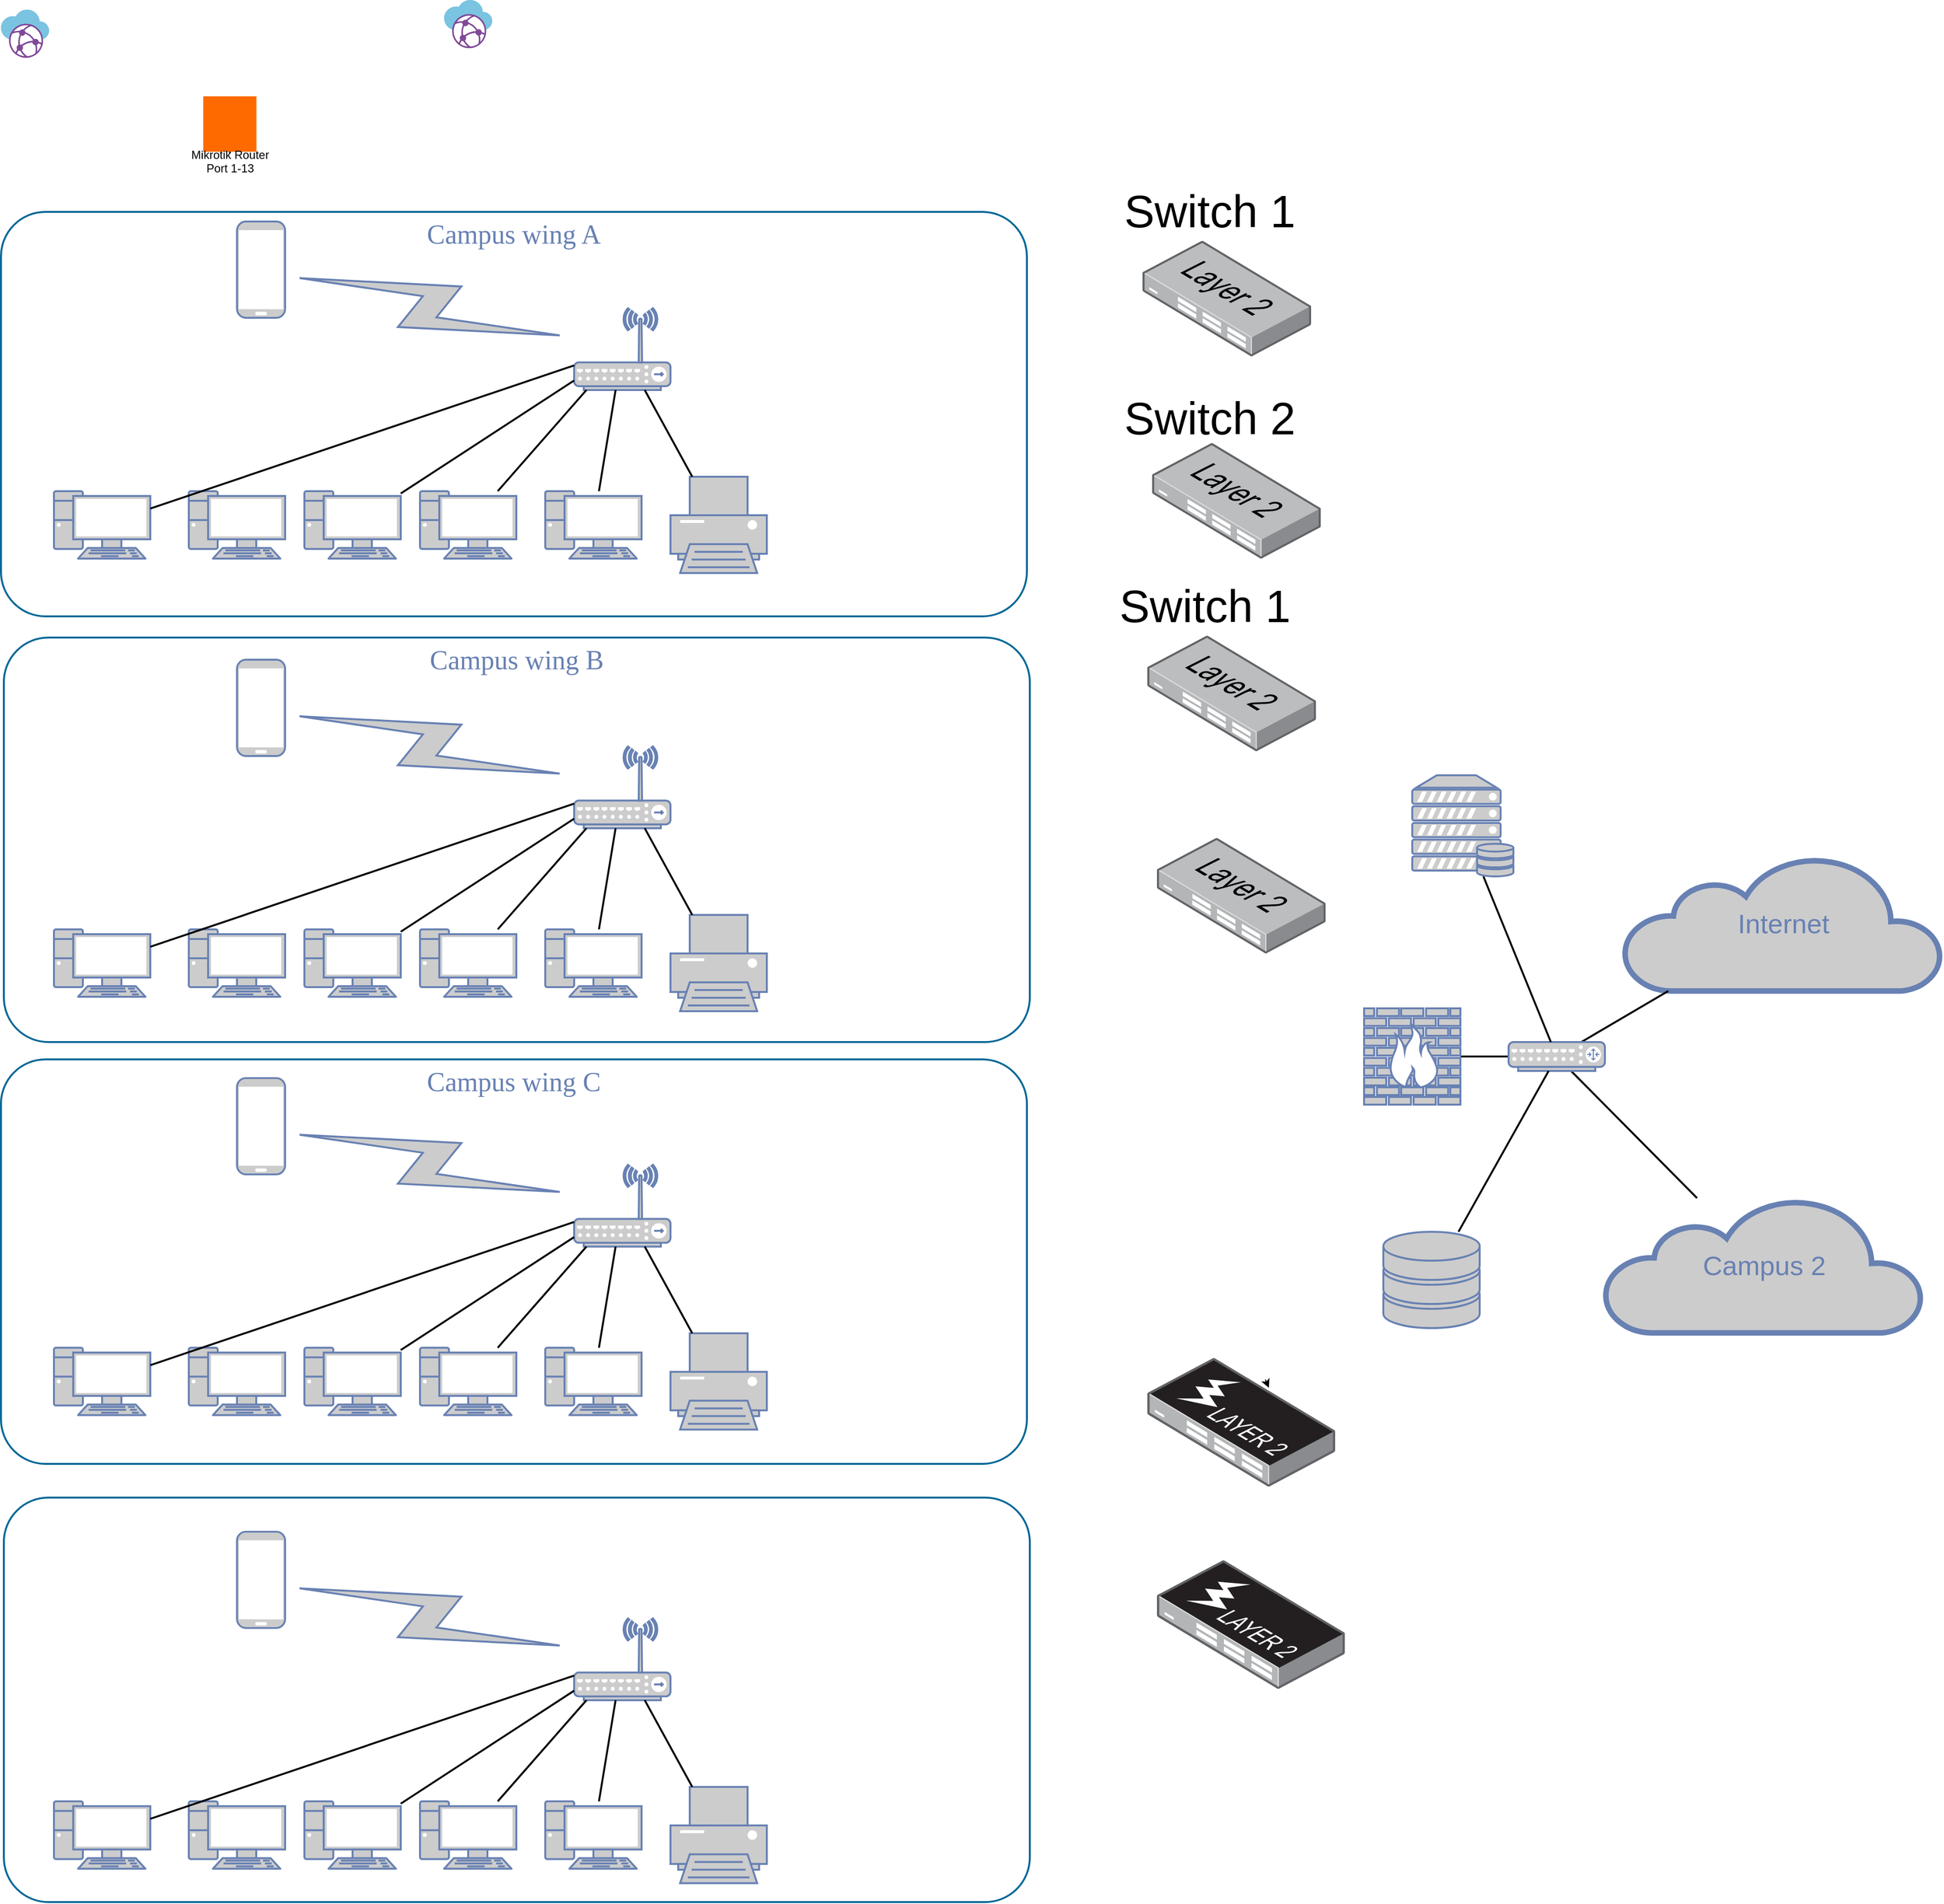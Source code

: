 <mxfile version="25.0.3">
  <diagram name="Page-1" id="fLDNwV-txTs5TG_ytTZD">
    <mxGraphModel dx="3463" dy="1817" grid="1" gridSize="10" guides="1" tooltips="1" connect="1" arrows="1" fold="1" page="1" pageScale="1" pageWidth="850" pageHeight="1100" math="0" shadow="0">
      <root>
        <mxCell id="0" />
        <mxCell id="1" parent="0" />
        <mxCell id="FqAO5_lso4-B0nuIC0QS-5" value="" style="edgeStyle=none;rounded=0;orthogonalLoop=1;jettySize=auto;html=1;" edge="1" parent="1" source="FqAO5_lso4-B0nuIC0QS-1" target="FqAO5_lso4-B0nuIC0QS-4">
          <mxGeometry relative="1" as="geometry" />
        </mxCell>
        <mxCell id="FqAO5_lso4-B0nuIC0QS-1" value="" style="points=[];aspect=fixed;html=1;align=center;shadow=0;dashed=0;fillColor=#FF6A00;strokeColor=none;shape=mxgraph.alibaba_cloud.router;" vertex="1" parent="1">
          <mxGeometry x="390" y="100" width="55.2" height="57.6" as="geometry" />
        </mxCell>
        <mxCell id="FqAO5_lso4-B0nuIC0QS-2" value="" style="image;sketch=0;aspect=fixed;html=1;points=[];align=center;fontSize=12;image=img/lib/mscae/Virtual_WANs.svg;" vertex="1" parent="1">
          <mxGeometry x="180" y="10" width="50" height="50" as="geometry" />
        </mxCell>
        <mxCell id="FqAO5_lso4-B0nuIC0QS-3" value="" style="image;sketch=0;aspect=fixed;html=1;points=[];align=center;fontSize=12;image=img/lib/mscae/Virtual_WANs.svg;" vertex="1" parent="1">
          <mxGeometry x="640" width="50" height="50" as="geometry" />
        </mxCell>
        <mxCell id="FqAO5_lso4-B0nuIC0QS-4" value="Mikrotik Router&lt;br&gt;Port 1-13&lt;div&gt;&lt;br/&gt;&lt;/div&gt;" style="text;strokeColor=none;align=center;fillColor=none;html=1;verticalAlign=middle;whiteSpace=wrap;rounded=0;" vertex="1" parent="1">
          <mxGeometry x="332.6" y="160" width="170" height="30" as="geometry" />
        </mxCell>
        <mxCell id="FqAO5_lso4-B0nuIC0QS-6" value="" style="rounded=1;whiteSpace=wrap;html=1;shadow=0;comic=0;strokeColor=#036897;strokeWidth=2;fillColor=none;fontFamily=Verdana;fontSize=28;fontColor=#6881B3;align=center;arcSize=11;verticalAlign=top;" vertex="1" parent="1">
          <mxGeometry x="183" y="1555" width="1065" height="420" as="geometry" />
        </mxCell>
        <mxCell id="FqAO5_lso4-B0nuIC0QS-7" value="Campus wing C" style="rounded=1;whiteSpace=wrap;html=1;shadow=0;comic=0;strokeColor=#036897;strokeWidth=2;fillColor=none;fontFamily=Verdana;fontSize=28;fontColor=#6881B3;align=center;arcSize=11;verticalAlign=top;" vertex="1" parent="1">
          <mxGeometry x="180" y="1100" width="1065" height="420" as="geometry" />
        </mxCell>
        <mxCell id="FqAO5_lso4-B0nuIC0QS-8" value="Campus wing B" style="rounded=1;whiteSpace=wrap;html=1;shadow=0;comic=0;strokeColor=#036897;strokeWidth=2;fillColor=none;fontFamily=Verdana;fontSize=28;fontColor=#6881B3;align=center;arcSize=11;verticalAlign=top;" vertex="1" parent="1">
          <mxGeometry x="183" y="662" width="1065" height="420" as="geometry" />
        </mxCell>
        <mxCell id="FqAO5_lso4-B0nuIC0QS-9" value="Campus wing A" style="rounded=1;whiteSpace=wrap;html=1;shadow=0;comic=0;strokeColor=#036897;strokeWidth=2;fillColor=none;fontFamily=Verdana;fontSize=28;fontColor=#6881B3;align=center;arcSize=11;verticalAlign=top;" vertex="1" parent="1">
          <mxGeometry x="180" y="220" width="1065" height="420" as="geometry" />
        </mxCell>
        <mxCell id="FqAO5_lso4-B0nuIC0QS-10" style="edgeStyle=none;html=1;labelBackgroundColor=none;endArrow=none;endFill=0;strokeWidth=2;fontFamily=Verdana;fontSize=28;fontColor=#6881B3;rounded=0;" edge="1" parent="1" source="FqAO5_lso4-B0nuIC0QS-11" target="FqAO5_lso4-B0nuIC0QS-62">
          <mxGeometry relative="1" as="geometry">
            <mxPoint x="1765" y="1037.0" as="targetPoint" />
          </mxGeometry>
        </mxCell>
        <mxCell id="FqAO5_lso4-B0nuIC0QS-11" value="" style="fontColor=#0066CC;verticalAlign=top;verticalLabelPosition=bottom;labelPosition=center;align=center;html=1;fillColor=#CCCCCC;strokeColor=#6881B3;gradientColor=none;gradientDirection=north;strokeWidth=2;shape=mxgraph.networks.firewall;rounded=0;shadow=0;comic=0;" vertex="1" parent="1">
          <mxGeometry x="1595" y="1047" width="100" height="100" as="geometry" />
        </mxCell>
        <mxCell id="FqAO5_lso4-B0nuIC0QS-15" value="" style="fontColor=#0066CC;verticalAlign=top;verticalLabelPosition=bottom;labelPosition=center;align=center;html=1;fillColor=#CCCCCC;strokeColor=#6881B3;gradientColor=none;gradientDirection=north;strokeWidth=2;shape=mxgraph.networks.pc;rounded=0;shadow=0;comic=0;" vertex="1" parent="1">
          <mxGeometry x="235.0" y="510" width="100" height="70" as="geometry" />
        </mxCell>
        <mxCell id="FqAO5_lso4-B0nuIC0QS-16" value="" style="fontColor=#0066CC;verticalAlign=top;verticalLabelPosition=bottom;labelPosition=center;align=center;html=1;fillColor=#CCCCCC;strokeColor=#6881B3;gradientColor=none;gradientDirection=north;strokeWidth=2;shape=mxgraph.networks.pc;rounded=0;shadow=0;comic=0;" vertex="1" parent="1">
          <mxGeometry x="375.0" y="510" width="100" height="70" as="geometry" />
        </mxCell>
        <mxCell id="FqAO5_lso4-B0nuIC0QS-17" value="" style="fontColor=#0066CC;verticalAlign=top;verticalLabelPosition=bottom;labelPosition=center;align=center;html=1;fillColor=#CCCCCC;strokeColor=#6881B3;gradientColor=none;gradientDirection=north;strokeWidth=2;shape=mxgraph.networks.pc;rounded=0;shadow=0;comic=0;" vertex="1" parent="1">
          <mxGeometry x="495.0" y="510" width="100" height="70" as="geometry" />
        </mxCell>
        <mxCell id="FqAO5_lso4-B0nuIC0QS-18" value="" style="fontColor=#0066CC;verticalAlign=top;verticalLabelPosition=bottom;labelPosition=center;align=center;html=1;fillColor=#CCCCCC;strokeColor=#6881B3;gradientColor=none;gradientDirection=north;strokeWidth=2;shape=mxgraph.networks.pc;rounded=0;shadow=0;comic=0;" vertex="1" parent="1">
          <mxGeometry x="615.0" y="510" width="100" height="70" as="geometry" />
        </mxCell>
        <mxCell id="FqAO5_lso4-B0nuIC0QS-19" value="" style="fontColor=#0066CC;verticalAlign=top;verticalLabelPosition=bottom;labelPosition=center;align=center;html=1;fillColor=#CCCCCC;strokeColor=#6881B3;gradientColor=none;gradientDirection=north;strokeWidth=2;shape=mxgraph.networks.pc;rounded=0;shadow=0;comic=0;" vertex="1" parent="1">
          <mxGeometry x="745.0" y="510" width="100" height="70" as="geometry" />
        </mxCell>
        <mxCell id="FqAO5_lso4-B0nuIC0QS-20" value="" style="fontColor=#0066CC;verticalAlign=top;verticalLabelPosition=bottom;labelPosition=center;align=center;html=1;fillColor=#CCCCCC;strokeColor=#6881B3;gradientColor=none;gradientDirection=north;strokeWidth=2;shape=mxgraph.networks.printer;rounded=0;shadow=0;comic=0;" vertex="1" parent="1">
          <mxGeometry x="875.0" y="495" width="100" height="100" as="geometry" />
        </mxCell>
        <mxCell id="FqAO5_lso4-B0nuIC0QS-21" value="" style="fontColor=#0066CC;verticalAlign=top;verticalLabelPosition=bottom;labelPosition=center;align=center;html=1;fillColor=#CCCCCC;strokeColor=#6881B3;gradientColor=none;gradientDirection=north;strokeWidth=2;shape=mxgraph.networks.wireless_hub;rounded=0;shadow=0;comic=0;" vertex="1" parent="1">
          <mxGeometry x="775.0" y="320" width="100" height="85" as="geometry" />
        </mxCell>
        <mxCell id="FqAO5_lso4-B0nuIC0QS-22" style="edgeStyle=none;html=1;labelBackgroundColor=none;endArrow=none;endFill=0;strokeWidth=2;fontFamily=Verdana;fontSize=15;fontColor=#036897;rounded=0;" edge="1" parent="1" source="FqAO5_lso4-B0nuIC0QS-15" target="FqAO5_lso4-B0nuIC0QS-21">
          <mxGeometry relative="1" as="geometry">
            <mxPoint x="755.0" y="440" as="targetPoint" />
          </mxGeometry>
        </mxCell>
        <mxCell id="FqAO5_lso4-B0nuIC0QS-23" style="edgeStyle=none;html=1;labelBackgroundColor=none;endArrow=none;endFill=0;strokeWidth=2;fontFamily=Verdana;fontSize=15;fontColor=#036897;rounded=0;" edge="1" parent="1" source="FqAO5_lso4-B0nuIC0QS-17" target="FqAO5_lso4-B0nuIC0QS-21">
          <mxGeometry relative="1" as="geometry" />
        </mxCell>
        <mxCell id="FqAO5_lso4-B0nuIC0QS-24" style="edgeStyle=none;html=1;labelBackgroundColor=none;endArrow=none;endFill=0;strokeWidth=2;fontFamily=Verdana;fontSize=15;fontColor=#036897;rounded=0;" edge="1" parent="1" source="FqAO5_lso4-B0nuIC0QS-18" target="FqAO5_lso4-B0nuIC0QS-21">
          <mxGeometry relative="1" as="geometry" />
        </mxCell>
        <mxCell id="FqAO5_lso4-B0nuIC0QS-25" style="edgeStyle=none;html=1;labelBackgroundColor=none;endArrow=none;endFill=0;strokeWidth=2;fontFamily=Verdana;fontSize=15;fontColor=#036897;rounded=0;" edge="1" parent="1" source="FqAO5_lso4-B0nuIC0QS-19" target="FqAO5_lso4-B0nuIC0QS-21">
          <mxGeometry relative="1" as="geometry" />
        </mxCell>
        <mxCell id="FqAO5_lso4-B0nuIC0QS-26" style="edgeStyle=none;html=1;labelBackgroundColor=none;endArrow=none;endFill=0;strokeWidth=2;fontFamily=Verdana;fontSize=15;fontColor=#036897;rounded=0;" edge="1" parent="1" source="FqAO5_lso4-B0nuIC0QS-20" target="FqAO5_lso4-B0nuIC0QS-21">
          <mxGeometry relative="1" as="geometry" />
        </mxCell>
        <mxCell id="FqAO5_lso4-B0nuIC0QS-27" value="" style="html=1;fillColor=#CCCCCC;strokeColor=#6881B3;gradientColor=none;gradientDirection=north;strokeWidth=2;shape=mxgraph.networks.comm_link_edge;html=1;labelBackgroundColor=none;endArrow=none;endFill=0;fontFamily=Verdana;fontSize=20;rounded=0;" edge="1" parent="1" source="FqAO5_lso4-B0nuIC0QS-21" target="FqAO5_lso4-B0nuIC0QS-28">
          <mxGeometry width="100" height="100" relative="1" as="geometry">
            <mxPoint x="1005.0" y="420" as="sourcePoint" />
            <mxPoint x="708.0" y="333" as="targetPoint" />
          </mxGeometry>
        </mxCell>
        <mxCell id="FqAO5_lso4-B0nuIC0QS-28" value="" style="fontColor=#0066CC;verticalAlign=top;verticalLabelPosition=bottom;labelPosition=center;align=center;html=1;fillColor=#CCCCCC;strokeColor=#6881B3;gradientColor=none;gradientDirection=north;strokeWidth=2;shape=mxgraph.networks.mobile;rounded=0;shadow=0;comic=0;" vertex="1" parent="1">
          <mxGeometry x="425.0" y="230" width="50" height="100" as="geometry" />
        </mxCell>
        <mxCell id="FqAO5_lso4-B0nuIC0QS-29" value="" style="fontColor=#0066CC;verticalAlign=top;verticalLabelPosition=bottom;labelPosition=center;align=center;html=1;fillColor=#CCCCCC;strokeColor=#6881B3;gradientColor=none;gradientDirection=north;strokeWidth=2;shape=mxgraph.networks.pc;rounded=0;shadow=0;comic=0;" vertex="1" parent="1">
          <mxGeometry x="235.0" y="965" width="100" height="70" as="geometry" />
        </mxCell>
        <mxCell id="FqAO5_lso4-B0nuIC0QS-30" value="" style="fontColor=#0066CC;verticalAlign=top;verticalLabelPosition=bottom;labelPosition=center;align=center;html=1;fillColor=#CCCCCC;strokeColor=#6881B3;gradientColor=none;gradientDirection=north;strokeWidth=2;shape=mxgraph.networks.pc;rounded=0;shadow=0;comic=0;" vertex="1" parent="1">
          <mxGeometry x="375.0" y="965" width="100" height="70" as="geometry" />
        </mxCell>
        <mxCell id="FqAO5_lso4-B0nuIC0QS-31" value="" style="fontColor=#0066CC;verticalAlign=top;verticalLabelPosition=bottom;labelPosition=center;align=center;html=1;fillColor=#CCCCCC;strokeColor=#6881B3;gradientColor=none;gradientDirection=north;strokeWidth=2;shape=mxgraph.networks.pc;rounded=0;shadow=0;comic=0;" vertex="1" parent="1">
          <mxGeometry x="495.0" y="965" width="100" height="70" as="geometry" />
        </mxCell>
        <mxCell id="FqAO5_lso4-B0nuIC0QS-32" value="" style="fontColor=#0066CC;verticalAlign=top;verticalLabelPosition=bottom;labelPosition=center;align=center;html=1;fillColor=#CCCCCC;strokeColor=#6881B3;gradientColor=none;gradientDirection=north;strokeWidth=2;shape=mxgraph.networks.pc;rounded=0;shadow=0;comic=0;" vertex="1" parent="1">
          <mxGeometry x="615.0" y="965" width="100" height="70" as="geometry" />
        </mxCell>
        <mxCell id="FqAO5_lso4-B0nuIC0QS-33" value="" style="fontColor=#0066CC;verticalAlign=top;verticalLabelPosition=bottom;labelPosition=center;align=center;html=1;fillColor=#CCCCCC;strokeColor=#6881B3;gradientColor=none;gradientDirection=north;strokeWidth=2;shape=mxgraph.networks.pc;rounded=0;shadow=0;comic=0;" vertex="1" parent="1">
          <mxGeometry x="745.0" y="965" width="100" height="70" as="geometry" />
        </mxCell>
        <mxCell id="FqAO5_lso4-B0nuIC0QS-34" value="" style="fontColor=#0066CC;verticalAlign=top;verticalLabelPosition=bottom;labelPosition=center;align=center;html=1;fillColor=#CCCCCC;strokeColor=#6881B3;gradientColor=none;gradientDirection=north;strokeWidth=2;shape=mxgraph.networks.printer;rounded=0;shadow=0;comic=0;" vertex="1" parent="1">
          <mxGeometry x="875.0" y="950" width="100" height="100" as="geometry" />
        </mxCell>
        <mxCell id="FqAO5_lso4-B0nuIC0QS-36" value="" style="fontColor=#0066CC;verticalAlign=top;verticalLabelPosition=bottom;labelPosition=center;align=center;html=1;fillColor=#CCCCCC;strokeColor=#6881B3;gradientColor=none;gradientDirection=north;strokeWidth=2;shape=mxgraph.networks.wireless_hub;rounded=0;shadow=0;comic=0;" vertex="1" parent="1">
          <mxGeometry x="775.0" y="775" width="100" height="85" as="geometry" />
        </mxCell>
        <mxCell id="FqAO5_lso4-B0nuIC0QS-37" style="edgeStyle=none;html=1;labelBackgroundColor=none;endArrow=none;endFill=0;strokeWidth=2;fontFamily=Verdana;fontSize=15;fontColor=#036897;rounded=0;" edge="1" parent="1" source="FqAO5_lso4-B0nuIC0QS-29" target="FqAO5_lso4-B0nuIC0QS-36">
          <mxGeometry relative="1" as="geometry">
            <mxPoint x="755.0" y="895" as="targetPoint" />
          </mxGeometry>
        </mxCell>
        <mxCell id="FqAO5_lso4-B0nuIC0QS-38" style="edgeStyle=none;html=1;labelBackgroundColor=none;endArrow=none;endFill=0;strokeWidth=2;fontFamily=Verdana;fontSize=15;fontColor=#036897;rounded=0;" edge="1" parent="1" source="FqAO5_lso4-B0nuIC0QS-31" target="FqAO5_lso4-B0nuIC0QS-36">
          <mxGeometry relative="1" as="geometry" />
        </mxCell>
        <mxCell id="FqAO5_lso4-B0nuIC0QS-39" style="edgeStyle=none;html=1;labelBackgroundColor=none;endArrow=none;endFill=0;strokeWidth=2;fontFamily=Verdana;fontSize=15;fontColor=#036897;rounded=0;" edge="1" parent="1" source="FqAO5_lso4-B0nuIC0QS-32" target="FqAO5_lso4-B0nuIC0QS-36">
          <mxGeometry relative="1" as="geometry" />
        </mxCell>
        <mxCell id="FqAO5_lso4-B0nuIC0QS-40" style="edgeStyle=none;html=1;labelBackgroundColor=none;endArrow=none;endFill=0;strokeWidth=2;fontFamily=Verdana;fontSize=15;fontColor=#036897;rounded=0;" edge="1" parent="1" source="FqAO5_lso4-B0nuIC0QS-33" target="FqAO5_lso4-B0nuIC0QS-36">
          <mxGeometry relative="1" as="geometry" />
        </mxCell>
        <mxCell id="FqAO5_lso4-B0nuIC0QS-41" style="edgeStyle=none;html=1;labelBackgroundColor=none;endArrow=none;endFill=0;strokeWidth=2;fontFamily=Verdana;fontSize=15;fontColor=#036897;rounded=0;" edge="1" parent="1" source="FqAO5_lso4-B0nuIC0QS-34" target="FqAO5_lso4-B0nuIC0QS-36">
          <mxGeometry relative="1" as="geometry" />
        </mxCell>
        <mxCell id="FqAO5_lso4-B0nuIC0QS-42" value="" style="html=1;fillColor=#CCCCCC;strokeColor=#6881B3;gradientColor=none;gradientDirection=north;strokeWidth=2;shape=mxgraph.networks.comm_link_edge;html=1;labelBackgroundColor=none;endArrow=none;endFill=0;fontFamily=Verdana;fontSize=20;rounded=0;" edge="1" parent="1" source="FqAO5_lso4-B0nuIC0QS-36" target="FqAO5_lso4-B0nuIC0QS-43">
          <mxGeometry width="100" height="100" relative="1" as="geometry">
            <mxPoint x="1005.0" y="875" as="sourcePoint" />
            <mxPoint x="708.0" y="788" as="targetPoint" />
          </mxGeometry>
        </mxCell>
        <mxCell id="FqAO5_lso4-B0nuIC0QS-43" value="" style="fontColor=#0066CC;verticalAlign=top;verticalLabelPosition=bottom;labelPosition=center;align=center;html=1;fillColor=#CCCCCC;strokeColor=#6881B3;gradientColor=none;gradientDirection=north;strokeWidth=2;shape=mxgraph.networks.mobile;rounded=0;shadow=0;comic=0;" vertex="1" parent="1">
          <mxGeometry x="425.0" y="685" width="50" height="100" as="geometry" />
        </mxCell>
        <mxCell id="FqAO5_lso4-B0nuIC0QS-44" value="" style="fontColor=#0066CC;verticalAlign=top;verticalLabelPosition=bottom;labelPosition=center;align=center;html=1;fillColor=#CCCCCC;strokeColor=#6881B3;gradientColor=none;gradientDirection=north;strokeWidth=2;shape=mxgraph.networks.pc;rounded=0;shadow=0;comic=0;" vertex="1" parent="1">
          <mxGeometry x="235.0" y="1399.412" width="100" height="70" as="geometry" />
        </mxCell>
        <mxCell id="FqAO5_lso4-B0nuIC0QS-45" value="" style="fontColor=#0066CC;verticalAlign=top;verticalLabelPosition=bottom;labelPosition=center;align=center;html=1;fillColor=#CCCCCC;strokeColor=#6881B3;gradientColor=none;gradientDirection=north;strokeWidth=2;shape=mxgraph.networks.pc;rounded=0;shadow=0;comic=0;" vertex="1" parent="1">
          <mxGeometry x="375.0" y="1399.412" width="100" height="70" as="geometry" />
        </mxCell>
        <mxCell id="FqAO5_lso4-B0nuIC0QS-46" value="" style="fontColor=#0066CC;verticalAlign=top;verticalLabelPosition=bottom;labelPosition=center;align=center;html=1;fillColor=#CCCCCC;strokeColor=#6881B3;gradientColor=none;gradientDirection=north;strokeWidth=2;shape=mxgraph.networks.pc;rounded=0;shadow=0;comic=0;" vertex="1" parent="1">
          <mxGeometry x="495.0" y="1399.412" width="100" height="70" as="geometry" />
        </mxCell>
        <mxCell id="FqAO5_lso4-B0nuIC0QS-47" value="" style="fontColor=#0066CC;verticalAlign=top;verticalLabelPosition=bottom;labelPosition=center;align=center;html=1;fillColor=#CCCCCC;strokeColor=#6881B3;gradientColor=none;gradientDirection=north;strokeWidth=2;shape=mxgraph.networks.pc;rounded=0;shadow=0;comic=0;" vertex="1" parent="1">
          <mxGeometry x="615.0" y="1399.412" width="100" height="70" as="geometry" />
        </mxCell>
        <mxCell id="FqAO5_lso4-B0nuIC0QS-48" value="" style="fontColor=#0066CC;verticalAlign=top;verticalLabelPosition=bottom;labelPosition=center;align=center;html=1;fillColor=#CCCCCC;strokeColor=#6881B3;gradientColor=none;gradientDirection=north;strokeWidth=2;shape=mxgraph.networks.pc;rounded=0;shadow=0;comic=0;" vertex="1" parent="1">
          <mxGeometry x="745.0" y="1399.412" width="100" height="70" as="geometry" />
        </mxCell>
        <mxCell id="FqAO5_lso4-B0nuIC0QS-49" value="" style="fontColor=#0066CC;verticalAlign=top;verticalLabelPosition=bottom;labelPosition=center;align=center;html=1;fillColor=#CCCCCC;strokeColor=#6881B3;gradientColor=none;gradientDirection=north;strokeWidth=2;shape=mxgraph.networks.printer;rounded=0;shadow=0;comic=0;" vertex="1" parent="1">
          <mxGeometry x="875.0" y="1384.412" width="100" height="100" as="geometry" />
        </mxCell>
        <mxCell id="FqAO5_lso4-B0nuIC0QS-51" value="" style="fontColor=#0066CC;verticalAlign=top;verticalLabelPosition=bottom;labelPosition=center;align=center;html=1;fillColor=#CCCCCC;strokeColor=#6881B3;gradientColor=none;gradientDirection=north;strokeWidth=2;shape=mxgraph.networks.wireless_hub;rounded=0;shadow=0;comic=0;" vertex="1" parent="1">
          <mxGeometry x="775.0" y="1209.412" width="100" height="85" as="geometry" />
        </mxCell>
        <mxCell id="FqAO5_lso4-B0nuIC0QS-52" style="edgeStyle=none;html=1;labelBackgroundColor=none;endArrow=none;endFill=0;strokeWidth=2;fontFamily=Verdana;fontSize=15;fontColor=#036897;rounded=0;" edge="1" parent="1" source="FqAO5_lso4-B0nuIC0QS-44" target="FqAO5_lso4-B0nuIC0QS-51">
          <mxGeometry relative="1" as="geometry">
            <mxPoint x="755.0" y="1329.412" as="targetPoint" />
          </mxGeometry>
        </mxCell>
        <mxCell id="FqAO5_lso4-B0nuIC0QS-53" style="edgeStyle=none;html=1;labelBackgroundColor=none;endArrow=none;endFill=0;strokeWidth=2;fontFamily=Verdana;fontSize=15;fontColor=#036897;rounded=0;" edge="1" parent="1" source="FqAO5_lso4-B0nuIC0QS-46" target="FqAO5_lso4-B0nuIC0QS-51">
          <mxGeometry relative="1" as="geometry" />
        </mxCell>
        <mxCell id="FqAO5_lso4-B0nuIC0QS-54" style="edgeStyle=none;html=1;labelBackgroundColor=none;endArrow=none;endFill=0;strokeWidth=2;fontFamily=Verdana;fontSize=15;fontColor=#036897;rounded=0;" edge="1" parent="1" source="FqAO5_lso4-B0nuIC0QS-47" target="FqAO5_lso4-B0nuIC0QS-51">
          <mxGeometry relative="1" as="geometry" />
        </mxCell>
        <mxCell id="FqAO5_lso4-B0nuIC0QS-55" style="edgeStyle=none;html=1;labelBackgroundColor=none;endArrow=none;endFill=0;strokeWidth=2;fontFamily=Verdana;fontSize=15;fontColor=#036897;rounded=0;" edge="1" parent="1" source="FqAO5_lso4-B0nuIC0QS-48" target="FqAO5_lso4-B0nuIC0QS-51">
          <mxGeometry relative="1" as="geometry" />
        </mxCell>
        <mxCell id="FqAO5_lso4-B0nuIC0QS-56" style="edgeStyle=none;html=1;labelBackgroundColor=none;endArrow=none;endFill=0;strokeWidth=2;fontFamily=Verdana;fontSize=15;fontColor=#036897;rounded=0;" edge="1" parent="1" source="FqAO5_lso4-B0nuIC0QS-49" target="FqAO5_lso4-B0nuIC0QS-51">
          <mxGeometry relative="1" as="geometry" />
        </mxCell>
        <mxCell id="FqAO5_lso4-B0nuIC0QS-57" value="" style="html=1;fillColor=#CCCCCC;strokeColor=#6881B3;gradientColor=none;gradientDirection=north;strokeWidth=2;shape=mxgraph.networks.comm_link_edge;html=1;labelBackgroundColor=none;endArrow=none;endFill=0;fontFamily=Verdana;fontSize=20;rounded=0;" edge="1" parent="1" source="FqAO5_lso4-B0nuIC0QS-51" target="FqAO5_lso4-B0nuIC0QS-58">
          <mxGeometry width="100" height="100" relative="1" as="geometry">
            <mxPoint x="1005.0" y="1309.412" as="sourcePoint" />
            <mxPoint x="708.0" y="1222.412" as="targetPoint" />
          </mxGeometry>
        </mxCell>
        <mxCell id="FqAO5_lso4-B0nuIC0QS-58" value="" style="fontColor=#0066CC;verticalAlign=top;verticalLabelPosition=bottom;labelPosition=center;align=center;html=1;fillColor=#CCCCCC;strokeColor=#6881B3;gradientColor=none;gradientDirection=north;strokeWidth=2;shape=mxgraph.networks.mobile;rounded=0;shadow=0;comic=0;" vertex="1" parent="1">
          <mxGeometry x="425.0" y="1119.412" width="50" height="100" as="geometry" />
        </mxCell>
        <mxCell id="FqAO5_lso4-B0nuIC0QS-59" value="Internet" style="html=1;fillColor=#CCCCCC;strokeColor=#6881B3;gradientColor=none;gradientDirection=north;strokeWidth=2;shape=mxgraph.networks.cloud;fontColor=#6881B3;rounded=0;shadow=0;comic=0;align=center;fontSize=28;" vertex="1" parent="1">
          <mxGeometry x="1865" y="889" width="330" height="140" as="geometry" />
        </mxCell>
        <mxCell id="FqAO5_lso4-B0nuIC0QS-60" style="edgeStyle=none;html=1;labelBackgroundColor=none;endArrow=none;endFill=0;strokeWidth=2;fontFamily=Verdana;fontSize=28;fontColor=#6881B3;rounded=0;" edge="1" parent="1" source="FqAO5_lso4-B0nuIC0QS-62" target="FqAO5_lso4-B0nuIC0QS-59">
          <mxGeometry relative="1" as="geometry" />
        </mxCell>
        <mxCell id="FqAO5_lso4-B0nuIC0QS-61" style="edgeStyle=none;html=1;labelBackgroundColor=none;endArrow=none;endFill=0;strokeWidth=2;fontFamily=Verdana;fontSize=28;fontColor=#6881B3;rounded=0;" edge="1" parent="1" source="FqAO5_lso4-B0nuIC0QS-62" target="FqAO5_lso4-B0nuIC0QS-82">
          <mxGeometry relative="1" as="geometry" />
        </mxCell>
        <mxCell id="FqAO5_lso4-B0nuIC0QS-62" value="" style="fontColor=#0066CC;verticalAlign=top;verticalLabelPosition=bottom;labelPosition=center;align=center;html=1;fillColor=#CCCCCC;strokeColor=#6881B3;gradientColor=none;gradientDirection=north;strokeWidth=2;shape=mxgraph.networks.router;rounded=0;shadow=0;comic=0;" vertex="1" parent="1">
          <mxGeometry x="1745" y="1082" width="100" height="30" as="geometry" />
        </mxCell>
        <mxCell id="FqAO5_lso4-B0nuIC0QS-63" style="edgeStyle=none;html=1;labelBackgroundColor=none;endArrow=none;endFill=0;strokeWidth=2;fontFamily=Verdana;fontSize=28;fontColor=#6881B3;rounded=0;" edge="1" parent="1" source="FqAO5_lso4-B0nuIC0QS-64" target="FqAO5_lso4-B0nuIC0QS-62">
          <mxGeometry relative="1" as="geometry" />
        </mxCell>
        <mxCell id="FqAO5_lso4-B0nuIC0QS-64" value="" style="fontColor=#0066CC;verticalAlign=top;verticalLabelPosition=bottom;labelPosition=center;align=center;html=1;fillColor=#CCCCCC;strokeColor=#6881B3;gradientColor=none;gradientDirection=north;strokeWidth=2;shape=mxgraph.networks.storage;rounded=0;shadow=0;comic=0;" vertex="1" parent="1">
          <mxGeometry x="1615" y="1279" width="100" height="100" as="geometry" />
        </mxCell>
        <mxCell id="FqAO5_lso4-B0nuIC0QS-65" style="edgeStyle=none;html=1;labelBackgroundColor=none;endArrow=none;endFill=0;strokeWidth=2;fontFamily=Verdana;fontSize=28;fontColor=#6881B3;rounded=0;" edge="1" parent="1" source="FqAO5_lso4-B0nuIC0QS-66" target="FqAO5_lso4-B0nuIC0QS-62">
          <mxGeometry relative="1" as="geometry">
            <mxPoint x="1675" y="1027" as="targetPoint" />
          </mxGeometry>
        </mxCell>
        <mxCell id="FqAO5_lso4-B0nuIC0QS-66" value="" style="fontColor=#0066CC;verticalAlign=top;verticalLabelPosition=bottom;labelPosition=center;align=center;html=1;fillColor=#CCCCCC;strokeColor=#6881B3;gradientColor=none;gradientDirection=north;strokeWidth=2;shape=mxgraph.networks.server_storage;rounded=0;shadow=0;comic=0;" vertex="1" parent="1">
          <mxGeometry x="1645" y="805" width="105" height="105" as="geometry" />
        </mxCell>
        <mxCell id="FqAO5_lso4-B0nuIC0QS-67" value="" style="fontColor=#0066CC;verticalAlign=top;verticalLabelPosition=bottom;labelPosition=center;align=center;html=1;fillColor=#CCCCCC;strokeColor=#6881B3;gradientColor=none;gradientDirection=north;strokeWidth=2;shape=mxgraph.networks.pc;rounded=0;shadow=0;comic=0;" vertex="1" parent="1">
          <mxGeometry x="235.0" y="1870.412" width="100" height="70" as="geometry" />
        </mxCell>
        <mxCell id="FqAO5_lso4-B0nuIC0QS-68" value="" style="fontColor=#0066CC;verticalAlign=top;verticalLabelPosition=bottom;labelPosition=center;align=center;html=1;fillColor=#CCCCCC;strokeColor=#6881B3;gradientColor=none;gradientDirection=north;strokeWidth=2;shape=mxgraph.networks.pc;rounded=0;shadow=0;comic=0;" vertex="1" parent="1">
          <mxGeometry x="375.0" y="1870.412" width="100" height="70" as="geometry" />
        </mxCell>
        <mxCell id="FqAO5_lso4-B0nuIC0QS-69" value="" style="fontColor=#0066CC;verticalAlign=top;verticalLabelPosition=bottom;labelPosition=center;align=center;html=1;fillColor=#CCCCCC;strokeColor=#6881B3;gradientColor=none;gradientDirection=north;strokeWidth=2;shape=mxgraph.networks.pc;rounded=0;shadow=0;comic=0;" vertex="1" parent="1">
          <mxGeometry x="495.0" y="1870.412" width="100" height="70" as="geometry" />
        </mxCell>
        <mxCell id="FqAO5_lso4-B0nuIC0QS-70" value="" style="fontColor=#0066CC;verticalAlign=top;verticalLabelPosition=bottom;labelPosition=center;align=center;html=1;fillColor=#CCCCCC;strokeColor=#6881B3;gradientColor=none;gradientDirection=north;strokeWidth=2;shape=mxgraph.networks.pc;rounded=0;shadow=0;comic=0;" vertex="1" parent="1">
          <mxGeometry x="615.0" y="1870.412" width="100" height="70" as="geometry" />
        </mxCell>
        <mxCell id="FqAO5_lso4-B0nuIC0QS-71" value="" style="fontColor=#0066CC;verticalAlign=top;verticalLabelPosition=bottom;labelPosition=center;align=center;html=1;fillColor=#CCCCCC;strokeColor=#6881B3;gradientColor=none;gradientDirection=north;strokeWidth=2;shape=mxgraph.networks.pc;rounded=0;shadow=0;comic=0;" vertex="1" parent="1">
          <mxGeometry x="745.0" y="1870.412" width="100" height="70" as="geometry" />
        </mxCell>
        <mxCell id="FqAO5_lso4-B0nuIC0QS-72" value="" style="fontColor=#0066CC;verticalAlign=top;verticalLabelPosition=bottom;labelPosition=center;align=center;html=1;fillColor=#CCCCCC;strokeColor=#6881B3;gradientColor=none;gradientDirection=north;strokeWidth=2;shape=mxgraph.networks.printer;rounded=0;shadow=0;comic=0;" vertex="1" parent="1">
          <mxGeometry x="875.0" y="1855.412" width="100" height="100" as="geometry" />
        </mxCell>
        <mxCell id="FqAO5_lso4-B0nuIC0QS-74" value="" style="fontColor=#0066CC;verticalAlign=top;verticalLabelPosition=bottom;labelPosition=center;align=center;html=1;fillColor=#CCCCCC;strokeColor=#6881B3;gradientColor=none;gradientDirection=north;strokeWidth=2;shape=mxgraph.networks.wireless_hub;rounded=0;shadow=0;comic=0;" vertex="1" parent="1">
          <mxGeometry x="775.0" y="1680.412" width="100" height="85" as="geometry" />
        </mxCell>
        <mxCell id="FqAO5_lso4-B0nuIC0QS-75" style="edgeStyle=none;html=1;labelBackgroundColor=none;endArrow=none;endFill=0;strokeWidth=2;fontFamily=Verdana;fontSize=15;fontColor=#036897;rounded=0;" edge="1" parent="1" source="FqAO5_lso4-B0nuIC0QS-67" target="FqAO5_lso4-B0nuIC0QS-74">
          <mxGeometry relative="1" as="geometry">
            <mxPoint x="755.0" y="1800.412" as="targetPoint" />
          </mxGeometry>
        </mxCell>
        <mxCell id="FqAO5_lso4-B0nuIC0QS-76" style="edgeStyle=none;html=1;labelBackgroundColor=none;endArrow=none;endFill=0;strokeWidth=2;fontFamily=Verdana;fontSize=15;fontColor=#036897;rounded=0;" edge="1" parent="1" source="FqAO5_lso4-B0nuIC0QS-69" target="FqAO5_lso4-B0nuIC0QS-74">
          <mxGeometry relative="1" as="geometry" />
        </mxCell>
        <mxCell id="FqAO5_lso4-B0nuIC0QS-77" style="edgeStyle=none;html=1;labelBackgroundColor=none;endArrow=none;endFill=0;strokeWidth=2;fontFamily=Verdana;fontSize=15;fontColor=#036897;rounded=0;" edge="1" parent="1" source="FqAO5_lso4-B0nuIC0QS-70" target="FqAO5_lso4-B0nuIC0QS-74">
          <mxGeometry relative="1" as="geometry" />
        </mxCell>
        <mxCell id="FqAO5_lso4-B0nuIC0QS-78" style="edgeStyle=none;html=1;labelBackgroundColor=none;endArrow=none;endFill=0;strokeWidth=2;fontFamily=Verdana;fontSize=15;fontColor=#036897;rounded=0;" edge="1" parent="1" source="FqAO5_lso4-B0nuIC0QS-71" target="FqAO5_lso4-B0nuIC0QS-74">
          <mxGeometry relative="1" as="geometry" />
        </mxCell>
        <mxCell id="FqAO5_lso4-B0nuIC0QS-79" style="edgeStyle=none;html=1;labelBackgroundColor=none;endArrow=none;endFill=0;strokeWidth=2;fontFamily=Verdana;fontSize=15;fontColor=#036897;rounded=0;" edge="1" parent="1" source="FqAO5_lso4-B0nuIC0QS-72" target="FqAO5_lso4-B0nuIC0QS-74">
          <mxGeometry relative="1" as="geometry" />
        </mxCell>
        <mxCell id="FqAO5_lso4-B0nuIC0QS-80" value="" style="html=1;fillColor=#CCCCCC;strokeColor=#6881B3;gradientColor=none;gradientDirection=north;strokeWidth=2;shape=mxgraph.networks.comm_link_edge;html=1;labelBackgroundColor=none;endArrow=none;endFill=0;fontFamily=Verdana;fontSize=20;rounded=0;" edge="1" parent="1" source="FqAO5_lso4-B0nuIC0QS-74" target="FqAO5_lso4-B0nuIC0QS-81">
          <mxGeometry width="100" height="100" relative="1" as="geometry">
            <mxPoint x="1005.0" y="1780.412" as="sourcePoint" />
            <mxPoint x="708.0" y="1693.412" as="targetPoint" />
          </mxGeometry>
        </mxCell>
        <mxCell id="FqAO5_lso4-B0nuIC0QS-81" value="" style="fontColor=#0066CC;verticalAlign=top;verticalLabelPosition=bottom;labelPosition=center;align=center;html=1;fillColor=#CCCCCC;strokeColor=#6881B3;gradientColor=none;gradientDirection=north;strokeWidth=2;shape=mxgraph.networks.mobile;rounded=0;shadow=0;comic=0;" vertex="1" parent="1">
          <mxGeometry x="425.0" y="1590.412" width="50" height="100" as="geometry" />
        </mxCell>
        <mxCell id="FqAO5_lso4-B0nuIC0QS-82" value="Campus 2" style="html=1;fillColor=#CCCCCC;strokeColor=#6881B3;gradientColor=none;gradientDirection=north;strokeWidth=2;shape=mxgraph.networks.cloud;fontColor=#6881B3;rounded=0;shadow=0;comic=0;align=center;fontSize=28;" vertex="1" parent="1">
          <mxGeometry x="1845" y="1244" width="330" height="140" as="geometry" />
        </mxCell>
        <mxCell id="FqAO5_lso4-B0nuIC0QS-95" style="edgeStyle=none;rounded=0;orthogonalLoop=1;jettySize=auto;html=1;exitX=0.95;exitY=0.05;exitDx=0;exitDy=0;exitPerimeter=0;" edge="1" parent="1">
          <mxGeometry relative="1" as="geometry">
            <mxPoint x="1496.167" y="1441" as="targetPoint" />
            <mxPoint x="1492.5" y="1432.5" as="sourcePoint" />
          </mxGeometry>
        </mxCell>
        <mxCell id="FqAO5_lso4-B0nuIC0QS-98" style="edgeStyle=none;rounded=0;orthogonalLoop=1;jettySize=auto;html=1;exitX=0.5;exitY=0;exitDx=0;exitDy=0;exitPerimeter=0;entryX=0.5;entryY=1;entryDx=0;entryDy=0;entryPerimeter=0;" edge="1" parent="1">
          <mxGeometry relative="1" as="geometry">
            <mxPoint x="1447.5" y="1431" as="sourcePoint" />
            <mxPoint x="1447.5" y="1461" as="targetPoint" />
          </mxGeometry>
        </mxCell>
        <mxCell id="FqAO5_lso4-B0nuIC0QS-103" value="" style="image;points=[];aspect=fixed;html=1;align=center;shadow=0;dashed=0;image=img/lib/allied_telesis/switch/Switch_24_port_L2_POE.svg;" vertex="1" parent="1">
          <mxGeometry x="1370" y="1410" width="195" height="133.67" as="geometry" />
        </mxCell>
        <mxCell id="FqAO5_lso4-B0nuIC0QS-104" value="" style="image;points=[];aspect=fixed;html=1;align=center;shadow=0;dashed=0;image=img/lib/allied_telesis/switch/Switch_24_port_L2_POE.svg;" vertex="1" parent="1">
          <mxGeometry x="1380" y="1620" width="195" height="133.67" as="geometry" />
        </mxCell>
        <mxCell id="FqAO5_lso4-B0nuIC0QS-105" value="" style="image;points=[];aspect=fixed;html=1;align=center;shadow=0;dashed=0;image=img/lib/allied_telesis/switch/Switch_24_port_L2.svg;" vertex="1" parent="1">
          <mxGeometry x="1379.97" y="870" width="175.06" height="120" as="geometry" />
        </mxCell>
        <mxCell id="FqAO5_lso4-B0nuIC0QS-106" value="" style="image;points=[];aspect=fixed;html=1;align=center;shadow=0;dashed=0;image=img/lib/allied_telesis/switch/Switch_24_port_L2.svg;" vertex="1" parent="1">
          <mxGeometry x="1370" y="660" width="175.06" height="120" as="geometry" />
        </mxCell>
        <mxCell id="FqAO5_lso4-B0nuIC0QS-108" value="" style="image;points=[];aspect=fixed;html=1;align=center;shadow=0;dashed=0;image=img/lib/allied_telesis/switch/Switch_24_port_L2.svg;" vertex="1" parent="1">
          <mxGeometry x="1374.98" y="460" width="175.06" height="120" as="geometry" />
        </mxCell>
        <mxCell id="FqAO5_lso4-B0nuIC0QS-109" value="" style="image;points=[];aspect=fixed;html=1;align=center;shadow=0;dashed=0;image=img/lib/allied_telesis/switch/Switch_24_port_L2.svg;" vertex="1" parent="1">
          <mxGeometry x="1365.01" y="250" width="175.06" height="120" as="geometry" />
        </mxCell>
        <mxCell id="FqAO5_lso4-B0nuIC0QS-110" value="&lt;font style=&quot;font-size: 47px;&quot;&gt;Switch 1&lt;br&gt;&lt;/font&gt;" style="text;strokeColor=none;align=center;fillColor=none;html=1;verticalAlign=middle;whiteSpace=wrap;rounded=0;fontSize=60;" vertex="1" parent="1">
          <mxGeometry x="1315.03" y="180" width="240" height="70" as="geometry" />
        </mxCell>
        <mxCell id="FqAO5_lso4-B0nuIC0QS-111" value="&lt;font style=&quot;font-size: 47px;&quot;&gt;Switch 2&lt;br&gt;&lt;/font&gt;" style="text;strokeColor=none;align=center;fillColor=none;html=1;verticalAlign=middle;whiteSpace=wrap;rounded=0;fontSize=60;" vertex="1" parent="1">
          <mxGeometry x="1315.03" y="395" width="240" height="70" as="geometry" />
        </mxCell>
        <mxCell id="FqAO5_lso4-B0nuIC0QS-112" value="&lt;font style=&quot;font-size: 47px;&quot;&gt;Switch 1&lt;br&gt;&lt;/font&gt;" style="text;strokeColor=none;align=center;fillColor=none;html=1;verticalAlign=middle;whiteSpace=wrap;rounded=0;fontSize=60;" vertex="1" parent="1">
          <mxGeometry x="1310.04" y="590" width="240" height="70" as="geometry" />
        </mxCell>
      </root>
    </mxGraphModel>
  </diagram>
</mxfile>
